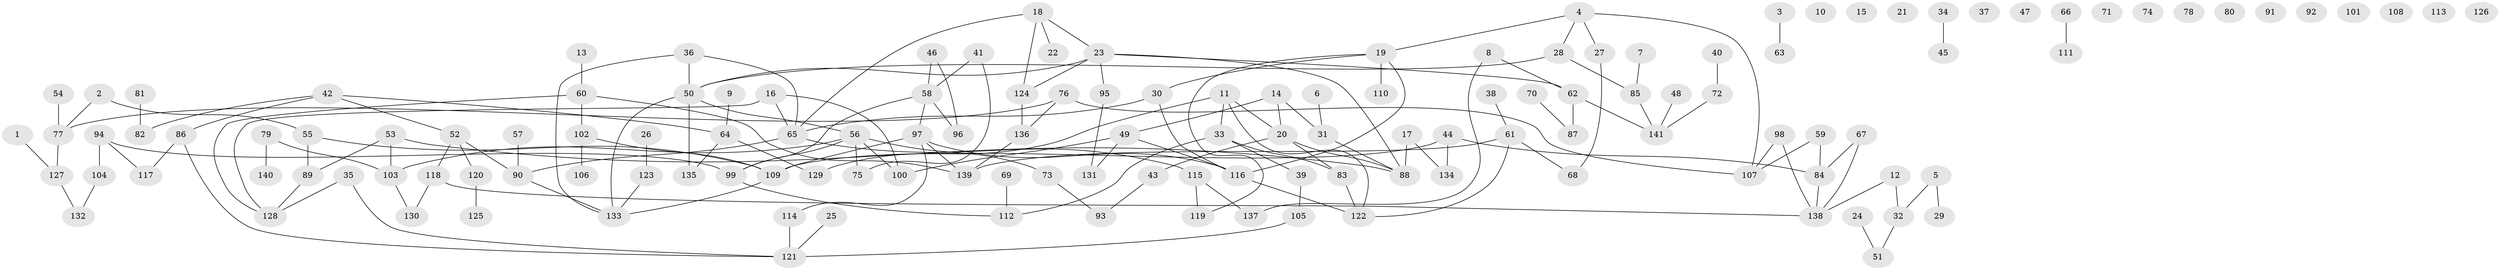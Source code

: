 // Generated by graph-tools (version 1.1) at 2025/49/03/09/25 03:49:08]
// undirected, 141 vertices, 168 edges
graph export_dot {
graph [start="1"]
  node [color=gray90,style=filled];
  1;
  2;
  3;
  4;
  5;
  6;
  7;
  8;
  9;
  10;
  11;
  12;
  13;
  14;
  15;
  16;
  17;
  18;
  19;
  20;
  21;
  22;
  23;
  24;
  25;
  26;
  27;
  28;
  29;
  30;
  31;
  32;
  33;
  34;
  35;
  36;
  37;
  38;
  39;
  40;
  41;
  42;
  43;
  44;
  45;
  46;
  47;
  48;
  49;
  50;
  51;
  52;
  53;
  54;
  55;
  56;
  57;
  58;
  59;
  60;
  61;
  62;
  63;
  64;
  65;
  66;
  67;
  68;
  69;
  70;
  71;
  72;
  73;
  74;
  75;
  76;
  77;
  78;
  79;
  80;
  81;
  82;
  83;
  84;
  85;
  86;
  87;
  88;
  89;
  90;
  91;
  92;
  93;
  94;
  95;
  96;
  97;
  98;
  99;
  100;
  101;
  102;
  103;
  104;
  105;
  106;
  107;
  108;
  109;
  110;
  111;
  112;
  113;
  114;
  115;
  116;
  117;
  118;
  119;
  120;
  121;
  122;
  123;
  124;
  125;
  126;
  127;
  128;
  129;
  130;
  131;
  132;
  133;
  134;
  135;
  136;
  137;
  138;
  139;
  140;
  141;
  1 -- 127;
  2 -- 55;
  2 -- 77;
  3 -- 63;
  4 -- 19;
  4 -- 27;
  4 -- 28;
  4 -- 107;
  5 -- 29;
  5 -- 32;
  6 -- 31;
  7 -- 85;
  8 -- 62;
  8 -- 137;
  9 -- 64;
  11 -- 20;
  11 -- 33;
  11 -- 122;
  11 -- 129;
  12 -- 32;
  12 -- 138;
  13 -- 60;
  14 -- 20;
  14 -- 31;
  14 -- 49;
  16 -- 65;
  16 -- 100;
  16 -- 128;
  17 -- 88;
  17 -- 134;
  18 -- 22;
  18 -- 23;
  18 -- 65;
  18 -- 124;
  19 -- 30;
  19 -- 110;
  19 -- 116;
  19 -- 119;
  20 -- 43;
  20 -- 83;
  20 -- 88;
  23 -- 50;
  23 -- 62;
  23 -- 88;
  23 -- 95;
  23 -- 124;
  24 -- 51;
  25 -- 121;
  26 -- 123;
  27 -- 68;
  28 -- 50;
  28 -- 85;
  30 -- 65;
  30 -- 116;
  31 -- 88;
  32 -- 51;
  33 -- 39;
  33 -- 83;
  33 -- 112;
  34 -- 45;
  35 -- 121;
  35 -- 128;
  36 -- 50;
  36 -- 65;
  36 -- 133;
  38 -- 61;
  39 -- 105;
  40 -- 72;
  41 -- 58;
  41 -- 75;
  42 -- 52;
  42 -- 64;
  42 -- 82;
  42 -- 86;
  43 -- 93;
  44 -- 84;
  44 -- 109;
  44 -- 134;
  46 -- 58;
  46 -- 96;
  48 -- 141;
  49 -- 100;
  49 -- 116;
  49 -- 131;
  50 -- 56;
  50 -- 133;
  50 -- 135;
  52 -- 90;
  52 -- 118;
  52 -- 120;
  53 -- 88;
  53 -- 89;
  53 -- 103;
  54 -- 77;
  55 -- 89;
  55 -- 109;
  56 -- 73;
  56 -- 75;
  56 -- 99;
  56 -- 100;
  56 -- 103;
  57 -- 90;
  58 -- 96;
  58 -- 97;
  58 -- 99;
  59 -- 84;
  59 -- 107;
  60 -- 102;
  60 -- 128;
  60 -- 139;
  61 -- 68;
  61 -- 122;
  61 -- 139;
  62 -- 87;
  62 -- 141;
  64 -- 129;
  64 -- 135;
  65 -- 90;
  65 -- 115;
  66 -- 111;
  67 -- 84;
  67 -- 138;
  69 -- 112;
  70 -- 87;
  72 -- 141;
  73 -- 93;
  76 -- 77;
  76 -- 107;
  76 -- 136;
  77 -- 127;
  79 -- 103;
  79 -- 140;
  81 -- 82;
  83 -- 122;
  84 -- 138;
  85 -- 141;
  86 -- 117;
  86 -- 121;
  89 -- 128;
  90 -- 133;
  94 -- 99;
  94 -- 104;
  94 -- 117;
  95 -- 131;
  97 -- 109;
  97 -- 114;
  97 -- 116;
  97 -- 139;
  98 -- 107;
  98 -- 138;
  99 -- 112;
  102 -- 106;
  102 -- 109;
  103 -- 130;
  104 -- 132;
  105 -- 121;
  109 -- 133;
  114 -- 121;
  115 -- 119;
  115 -- 137;
  116 -- 122;
  118 -- 130;
  118 -- 138;
  120 -- 125;
  123 -- 133;
  124 -- 136;
  127 -- 132;
  136 -- 139;
}
